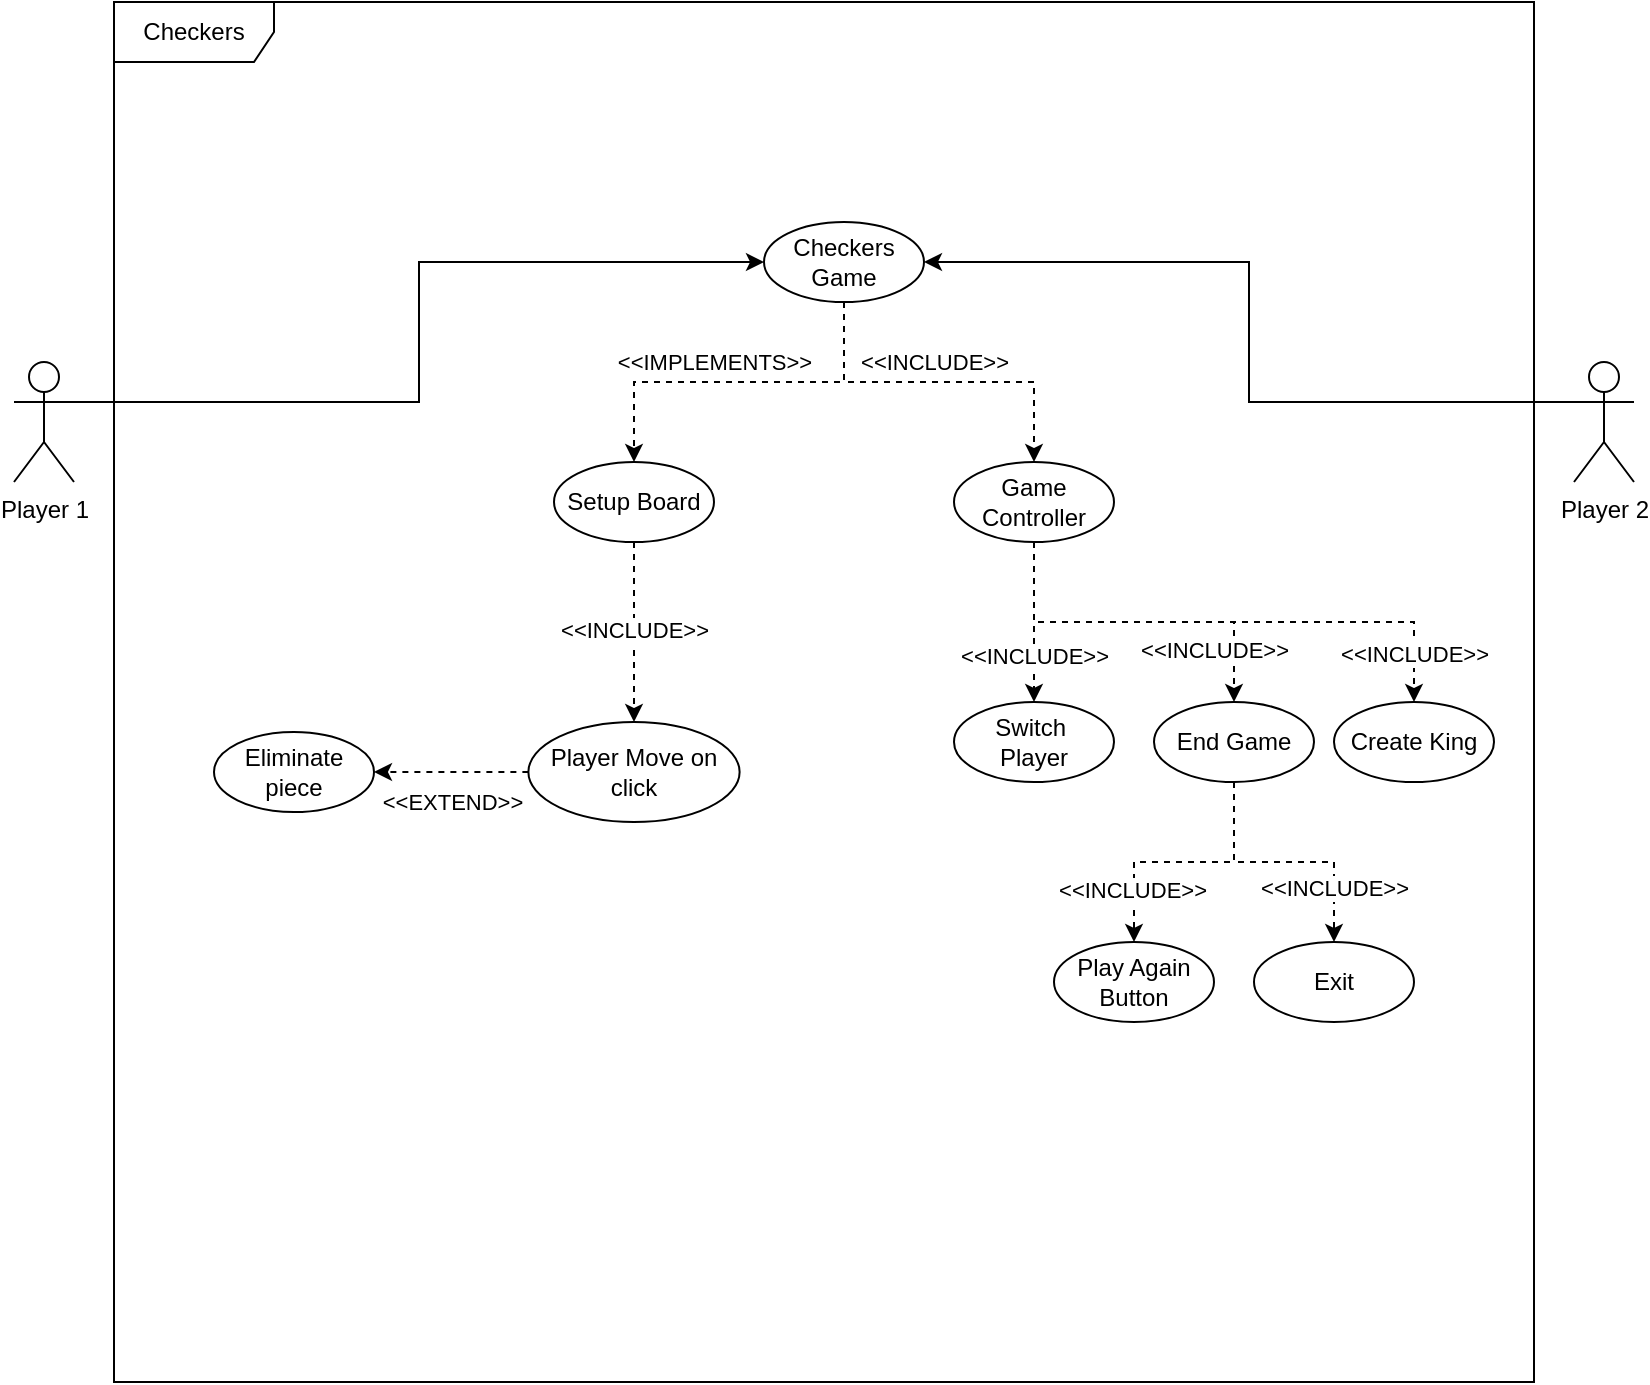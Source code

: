 <mxfile version="24.8.3">
  <diagram name="Page-1" id="pEdkh2nd6Kz0r7DWtA8d">
    <mxGraphModel grid="1" page="1" gridSize="10" guides="1" tooltips="1" connect="1" arrows="1" fold="1" pageScale="1" pageWidth="850" pageHeight="1100" math="0" shadow="0">
      <root>
        <mxCell id="0" />
        <mxCell id="1" parent="0" />
        <mxCell id="0xTwku5NVh-F6FxW5PhT-1" value="Checkers" style="shape=umlFrame;whiteSpace=wrap;html=1;pointerEvents=0;width=80;height=30;" vertex="1" parent="1">
          <mxGeometry x="80" y="90" width="710" height="690" as="geometry" />
        </mxCell>
        <mxCell id="0xTwku5NVh-F6FxW5PhT-2" style="edgeStyle=orthogonalEdgeStyle;rounded=0;orthogonalLoop=1;jettySize=auto;html=1;exitX=1;exitY=0.333;exitDx=0;exitDy=0;exitPerimeter=0;entryX=0;entryY=0.5;entryDx=0;entryDy=0;" edge="1" parent="1" source="0xTwku5NVh-F6FxW5PhT-3" target="0xTwku5NVh-F6FxW5PhT-6">
          <mxGeometry relative="1" as="geometry" />
        </mxCell>
        <mxCell id="0xTwku5NVh-F6FxW5PhT-3" value="Player 1&lt;div&gt;&lt;br&gt;&lt;/div&gt;" style="shape=umlActor;verticalLabelPosition=bottom;verticalAlign=top;html=1;" vertex="1" parent="1">
          <mxGeometry x="30" y="270" width="30" height="60" as="geometry" />
        </mxCell>
        <mxCell id="0xTwku5NVh-F6FxW5PhT-4" style="edgeStyle=orthogonalEdgeStyle;rounded=0;orthogonalLoop=1;jettySize=auto;html=1;exitX=0;exitY=0.333;exitDx=0;exitDy=0;exitPerimeter=0;entryX=1;entryY=0.5;entryDx=0;entryDy=0;" edge="1" parent="1" source="0xTwku5NVh-F6FxW5PhT-5" target="0xTwku5NVh-F6FxW5PhT-6">
          <mxGeometry relative="1" as="geometry" />
        </mxCell>
        <mxCell id="0xTwku5NVh-F6FxW5PhT-5" value="Player 2" style="shape=umlActor;verticalLabelPosition=bottom;verticalAlign=top;html=1;" vertex="1" parent="1">
          <mxGeometry x="810" y="270" width="30" height="60" as="geometry" />
        </mxCell>
        <mxCell id="0xTwku5NVh-F6FxW5PhT-6" value="Checkers Game" style="ellipse;whiteSpace=wrap;html=1;" vertex="1" parent="1">
          <mxGeometry x="405" y="200" width="80" height="40" as="geometry" />
        </mxCell>
        <mxCell id="0xTwku5NVh-F6FxW5PhT-7" style="edgeStyle=orthogonalEdgeStyle;rounded=0;orthogonalLoop=1;jettySize=auto;html=1;exitX=0.5;exitY=1;exitDx=0;exitDy=0;entryX=0.5;entryY=0;entryDx=0;entryDy=0;dashed=1;" edge="1" parent="1" source="0xTwku5NVh-F6FxW5PhT-8" target="0xTwku5NVh-F6FxW5PhT-9">
          <mxGeometry relative="1" as="geometry" />
        </mxCell>
        <mxCell id="0_-o-FZi2nmJX9TgEin9-9" value="&amp;lt;&amp;lt;INCLUDE&amp;gt;&amp;gt;" style="edgeLabel;html=1;align=center;verticalAlign=middle;resizable=0;points=[];" connectable="0" vertex="1" parent="0xTwku5NVh-F6FxW5PhT-7">
          <mxGeometry x="-0.029" relative="1" as="geometry">
            <mxPoint as="offset" />
          </mxGeometry>
        </mxCell>
        <mxCell id="0xTwku5NVh-F6FxW5PhT-8" value="Setup Board" style="ellipse;whiteSpace=wrap;html=1;" vertex="1" parent="1">
          <mxGeometry x="300" y="320" width="80" height="40" as="geometry" />
        </mxCell>
        <mxCell id="0xTwku5NVh-F6FxW5PhT-9" value="Player Move on click" style="ellipse;whiteSpace=wrap;html=1;" vertex="1" parent="1">
          <mxGeometry x="287.19" y="450" width="105.62" height="50" as="geometry" />
        </mxCell>
        <mxCell id="0xTwku5NVh-F6FxW5PhT-10" style="edgeStyle=orthogonalEdgeStyle;rounded=0;orthogonalLoop=1;jettySize=auto;html=1;exitX=0.5;exitY=1;exitDx=0;exitDy=0;dashed=1;" edge="1" parent="1" source="0xTwku5NVh-F6FxW5PhT-6" target="0xTwku5NVh-F6FxW5PhT-8">
          <mxGeometry relative="1" as="geometry">
            <mxPoint x="444.5" y="250" as="sourcePoint" />
            <mxPoint x="445" y="300" as="targetPoint" />
            <Array as="points">
              <mxPoint x="445" y="280" />
              <mxPoint x="340" y="280" />
            </Array>
          </mxGeometry>
        </mxCell>
        <mxCell id="0_-o-FZi2nmJX9TgEin9-3" value="&amp;lt;&amp;lt;IMPLEMENTS&amp;gt;&amp;gt;" style="edgeLabel;html=1;align=center;verticalAlign=middle;resizable=0;points=[];" connectable="0" vertex="1" parent="0xTwku5NVh-F6FxW5PhT-10">
          <mxGeometry x="0.108" y="-1" relative="1" as="geometry">
            <mxPoint x="-3" y="-9" as="offset" />
          </mxGeometry>
        </mxCell>
        <mxCell id="0xTwku5NVh-F6FxW5PhT-11" value="Eliminate piece" style="ellipse;whiteSpace=wrap;html=1;" vertex="1" parent="1">
          <mxGeometry x="130" y="455" width="80" height="40" as="geometry" />
        </mxCell>
        <mxCell id="0xTwku5NVh-F6FxW5PhT-12" style="edgeStyle=orthogonalEdgeStyle;rounded=0;orthogonalLoop=1;jettySize=auto;html=1;exitX=0;exitY=0.5;exitDx=0;exitDy=0;entryX=1;entryY=0.5;entryDx=0;entryDy=0;dashed=1;" edge="1" parent="1" source="0xTwku5NVh-F6FxW5PhT-9" target="0xTwku5NVh-F6FxW5PhT-11">
          <mxGeometry relative="1" as="geometry">
            <mxPoint x="455" y="350" as="sourcePoint" />
            <mxPoint x="455" y="400" as="targetPoint" />
          </mxGeometry>
        </mxCell>
        <mxCell id="0_-o-FZi2nmJX9TgEin9-10" value="&amp;lt;&amp;lt;EXTEND&amp;gt;&amp;gt;" style="edgeLabel;html=1;align=center;verticalAlign=middle;resizable=0;points=[];" connectable="0" vertex="1" parent="0xTwku5NVh-F6FxW5PhT-12">
          <mxGeometry x="0.004" relative="1" as="geometry">
            <mxPoint y="15" as="offset" />
          </mxGeometry>
        </mxCell>
        <mxCell id="0xTwku5NVh-F6FxW5PhT-13" style="edgeStyle=orthogonalEdgeStyle;rounded=0;orthogonalLoop=1;jettySize=auto;html=1;exitX=0.5;exitY=1;exitDx=0;exitDy=0;entryX=0.5;entryY=0;entryDx=0;entryDy=0;dashed=1;" edge="1" parent="1" source="0xTwku5NVh-F6FxW5PhT-15" target="0xTwku5NVh-F6FxW5PhT-16">
          <mxGeometry relative="1" as="geometry" />
        </mxCell>
        <mxCell id="0_-o-FZi2nmJX9TgEin9-7" value="&amp;lt;&amp;lt;INCLUDE&amp;gt;&amp;gt;" style="edgeLabel;html=1;align=center;verticalAlign=middle;resizable=0;points=[];" connectable="0" vertex="1" parent="0xTwku5NVh-F6FxW5PhT-13">
          <mxGeometry x="0.591" y="-1" relative="1" as="geometry">
            <mxPoint as="offset" />
          </mxGeometry>
        </mxCell>
        <mxCell id="0xTwku5NVh-F6FxW5PhT-14" style="edgeStyle=orthogonalEdgeStyle;rounded=0;orthogonalLoop=1;jettySize=auto;html=1;exitX=0.5;exitY=1;exitDx=0;exitDy=0;entryX=0.5;entryY=0;entryDx=0;entryDy=0;dashed=1;" edge="1" parent="1" source="0xTwku5NVh-F6FxW5PhT-15" target="0xTwku5NVh-F6FxW5PhT-17">
          <mxGeometry relative="1" as="geometry" />
        </mxCell>
        <mxCell id="0_-o-FZi2nmJX9TgEin9-8" value="&amp;lt;&amp;lt;INCLUDE&amp;gt;&amp;gt;" style="edgeLabel;html=1;align=center;verticalAlign=middle;resizable=0;points=[];" connectable="0" vertex="1" parent="0xTwku5NVh-F6FxW5PhT-14">
          <mxGeometry x="0.574" y="-1" relative="1" as="geometry">
            <mxPoint x="1" as="offset" />
          </mxGeometry>
        </mxCell>
        <mxCell id="0xTwku5NVh-F6FxW5PhT-15" value="End Game" style="ellipse;whiteSpace=wrap;html=1;" vertex="1" parent="1">
          <mxGeometry x="600" y="440" width="80" height="40" as="geometry" />
        </mxCell>
        <mxCell id="0xTwku5NVh-F6FxW5PhT-16" value="Play Again Button" style="ellipse;whiteSpace=wrap;html=1;" vertex="1" parent="1">
          <mxGeometry x="550" y="560" width="80" height="40" as="geometry" />
        </mxCell>
        <mxCell id="0xTwku5NVh-F6FxW5PhT-17" value="Exit" style="ellipse;whiteSpace=wrap;html=1;" vertex="1" parent="1">
          <mxGeometry x="650" y="560" width="80" height="40" as="geometry" />
        </mxCell>
        <mxCell id="g5UhdfYq97m2kKCq9jQ_-1" value="Game Controller" style="ellipse;whiteSpace=wrap;html=1;" vertex="1" parent="1">
          <mxGeometry x="500" y="320" width="80" height="40" as="geometry" />
        </mxCell>
        <mxCell id="g5UhdfYq97m2kKCq9jQ_-3" style="edgeStyle=orthogonalEdgeStyle;rounded=0;orthogonalLoop=1;jettySize=auto;html=1;exitX=0.5;exitY=1;exitDx=0;exitDy=0;dashed=1;entryX=0.5;entryY=0;entryDx=0;entryDy=0;" edge="1" parent="1" source="0xTwku5NVh-F6FxW5PhT-6" target="g5UhdfYq97m2kKCq9jQ_-1">
          <mxGeometry relative="1" as="geometry">
            <mxPoint x="525" y="320" as="sourcePoint" />
            <mxPoint x="420" y="400" as="targetPoint" />
          </mxGeometry>
        </mxCell>
        <mxCell id="0_-o-FZi2nmJX9TgEin9-1" value="&amp;lt;&amp;lt;INCLUDE&amp;gt;&amp;gt;" style="edgeLabel;html=1;align=center;verticalAlign=middle;resizable=0;points=[];" connectable="0" vertex="1" parent="g5UhdfYq97m2kKCq9jQ_-3">
          <mxGeometry x="-0.124" y="3" relative="1" as="geometry">
            <mxPoint x="8" y="-7" as="offset" />
          </mxGeometry>
        </mxCell>
        <mxCell id="g5UhdfYq97m2kKCq9jQ_-4" style="edgeStyle=orthogonalEdgeStyle;rounded=0;orthogonalLoop=1;jettySize=auto;html=1;exitX=0.5;exitY=1;exitDx=0;exitDy=0;entryX=0.5;entryY=0;entryDx=0;entryDy=0;dashed=1;" edge="1" parent="1" source="g5UhdfYq97m2kKCq9jQ_-1" target="0xTwku5NVh-F6FxW5PhT-15">
          <mxGeometry relative="1" as="geometry">
            <mxPoint x="550" y="410" as="sourcePoint" />
            <mxPoint x="500" y="490" as="targetPoint" />
          </mxGeometry>
        </mxCell>
        <mxCell id="0_-o-FZi2nmJX9TgEin9-5" value="&amp;lt;&amp;lt;INCLUDE&amp;gt;&amp;gt;" style="edgeLabel;html=1;align=center;verticalAlign=middle;resizable=0;points=[];" connectable="0" vertex="1" parent="g5UhdfYq97m2kKCq9jQ_-4">
          <mxGeometry x="0.705" y="2" relative="1" as="geometry">
            <mxPoint x="-12" as="offset" />
          </mxGeometry>
        </mxCell>
        <mxCell id="g5UhdfYq97m2kKCq9jQ_-5" value="Switch&amp;nbsp;&lt;div&gt;Pl&lt;span style=&quot;background-color: initial;&quot;&gt;ayer&lt;/span&gt;&lt;/div&gt;" style="ellipse;whiteSpace=wrap;html=1;" vertex="1" parent="1">
          <mxGeometry x="500" y="440" width="80" height="40" as="geometry" />
        </mxCell>
        <mxCell id="g5UhdfYq97m2kKCq9jQ_-6" style="edgeStyle=orthogonalEdgeStyle;rounded=0;orthogonalLoop=1;jettySize=auto;html=1;exitX=0.5;exitY=1;exitDx=0;exitDy=0;entryX=0.5;entryY=0;entryDx=0;entryDy=0;dashed=1;" edge="1" parent="1" source="g5UhdfYq97m2kKCq9jQ_-1" target="g5UhdfYq97m2kKCq9jQ_-5">
          <mxGeometry relative="1" as="geometry">
            <mxPoint x="550" y="370" as="sourcePoint" />
            <mxPoint x="650" y="450" as="targetPoint" />
          </mxGeometry>
        </mxCell>
        <mxCell id="0_-o-FZi2nmJX9TgEin9-4" value="&amp;lt;&amp;lt;INCLUDE&amp;gt;&amp;gt;" style="edgeLabel;html=1;align=center;verticalAlign=middle;resizable=0;points=[];" connectable="0" vertex="1" parent="g5UhdfYq97m2kKCq9jQ_-6">
          <mxGeometry x="0.407" relative="1" as="geometry">
            <mxPoint as="offset" />
          </mxGeometry>
        </mxCell>
        <mxCell id="g5UhdfYq97m2kKCq9jQ_-7" value="Create King" style="ellipse;whiteSpace=wrap;html=1;" vertex="1" parent="1">
          <mxGeometry x="690" y="440" width="80" height="40" as="geometry" />
        </mxCell>
        <mxCell id="g5UhdfYq97m2kKCq9jQ_-8" style="edgeStyle=orthogonalEdgeStyle;rounded=0;orthogonalLoop=1;jettySize=auto;html=1;exitX=0.5;exitY=1;exitDx=0;exitDy=0;entryX=0.5;entryY=0;entryDx=0;entryDy=0;dashed=1;" edge="1" parent="1" source="g5UhdfYq97m2kKCq9jQ_-1" target="g5UhdfYq97m2kKCq9jQ_-7">
          <mxGeometry relative="1" as="geometry">
            <mxPoint x="550" y="370" as="sourcePoint" />
            <mxPoint x="550" y="450" as="targetPoint" />
          </mxGeometry>
        </mxCell>
        <mxCell id="0_-o-FZi2nmJX9TgEin9-6" value="&amp;lt;&amp;lt;INCLUDE&amp;gt;&amp;gt;" style="edgeLabel;html=1;align=center;verticalAlign=middle;resizable=0;points=[];" connectable="0" vertex="1" parent="g5UhdfYq97m2kKCq9jQ_-8">
          <mxGeometry x="0.824" relative="1" as="geometry">
            <mxPoint as="offset" />
          </mxGeometry>
        </mxCell>
      </root>
    </mxGraphModel>
  </diagram>
</mxfile>
